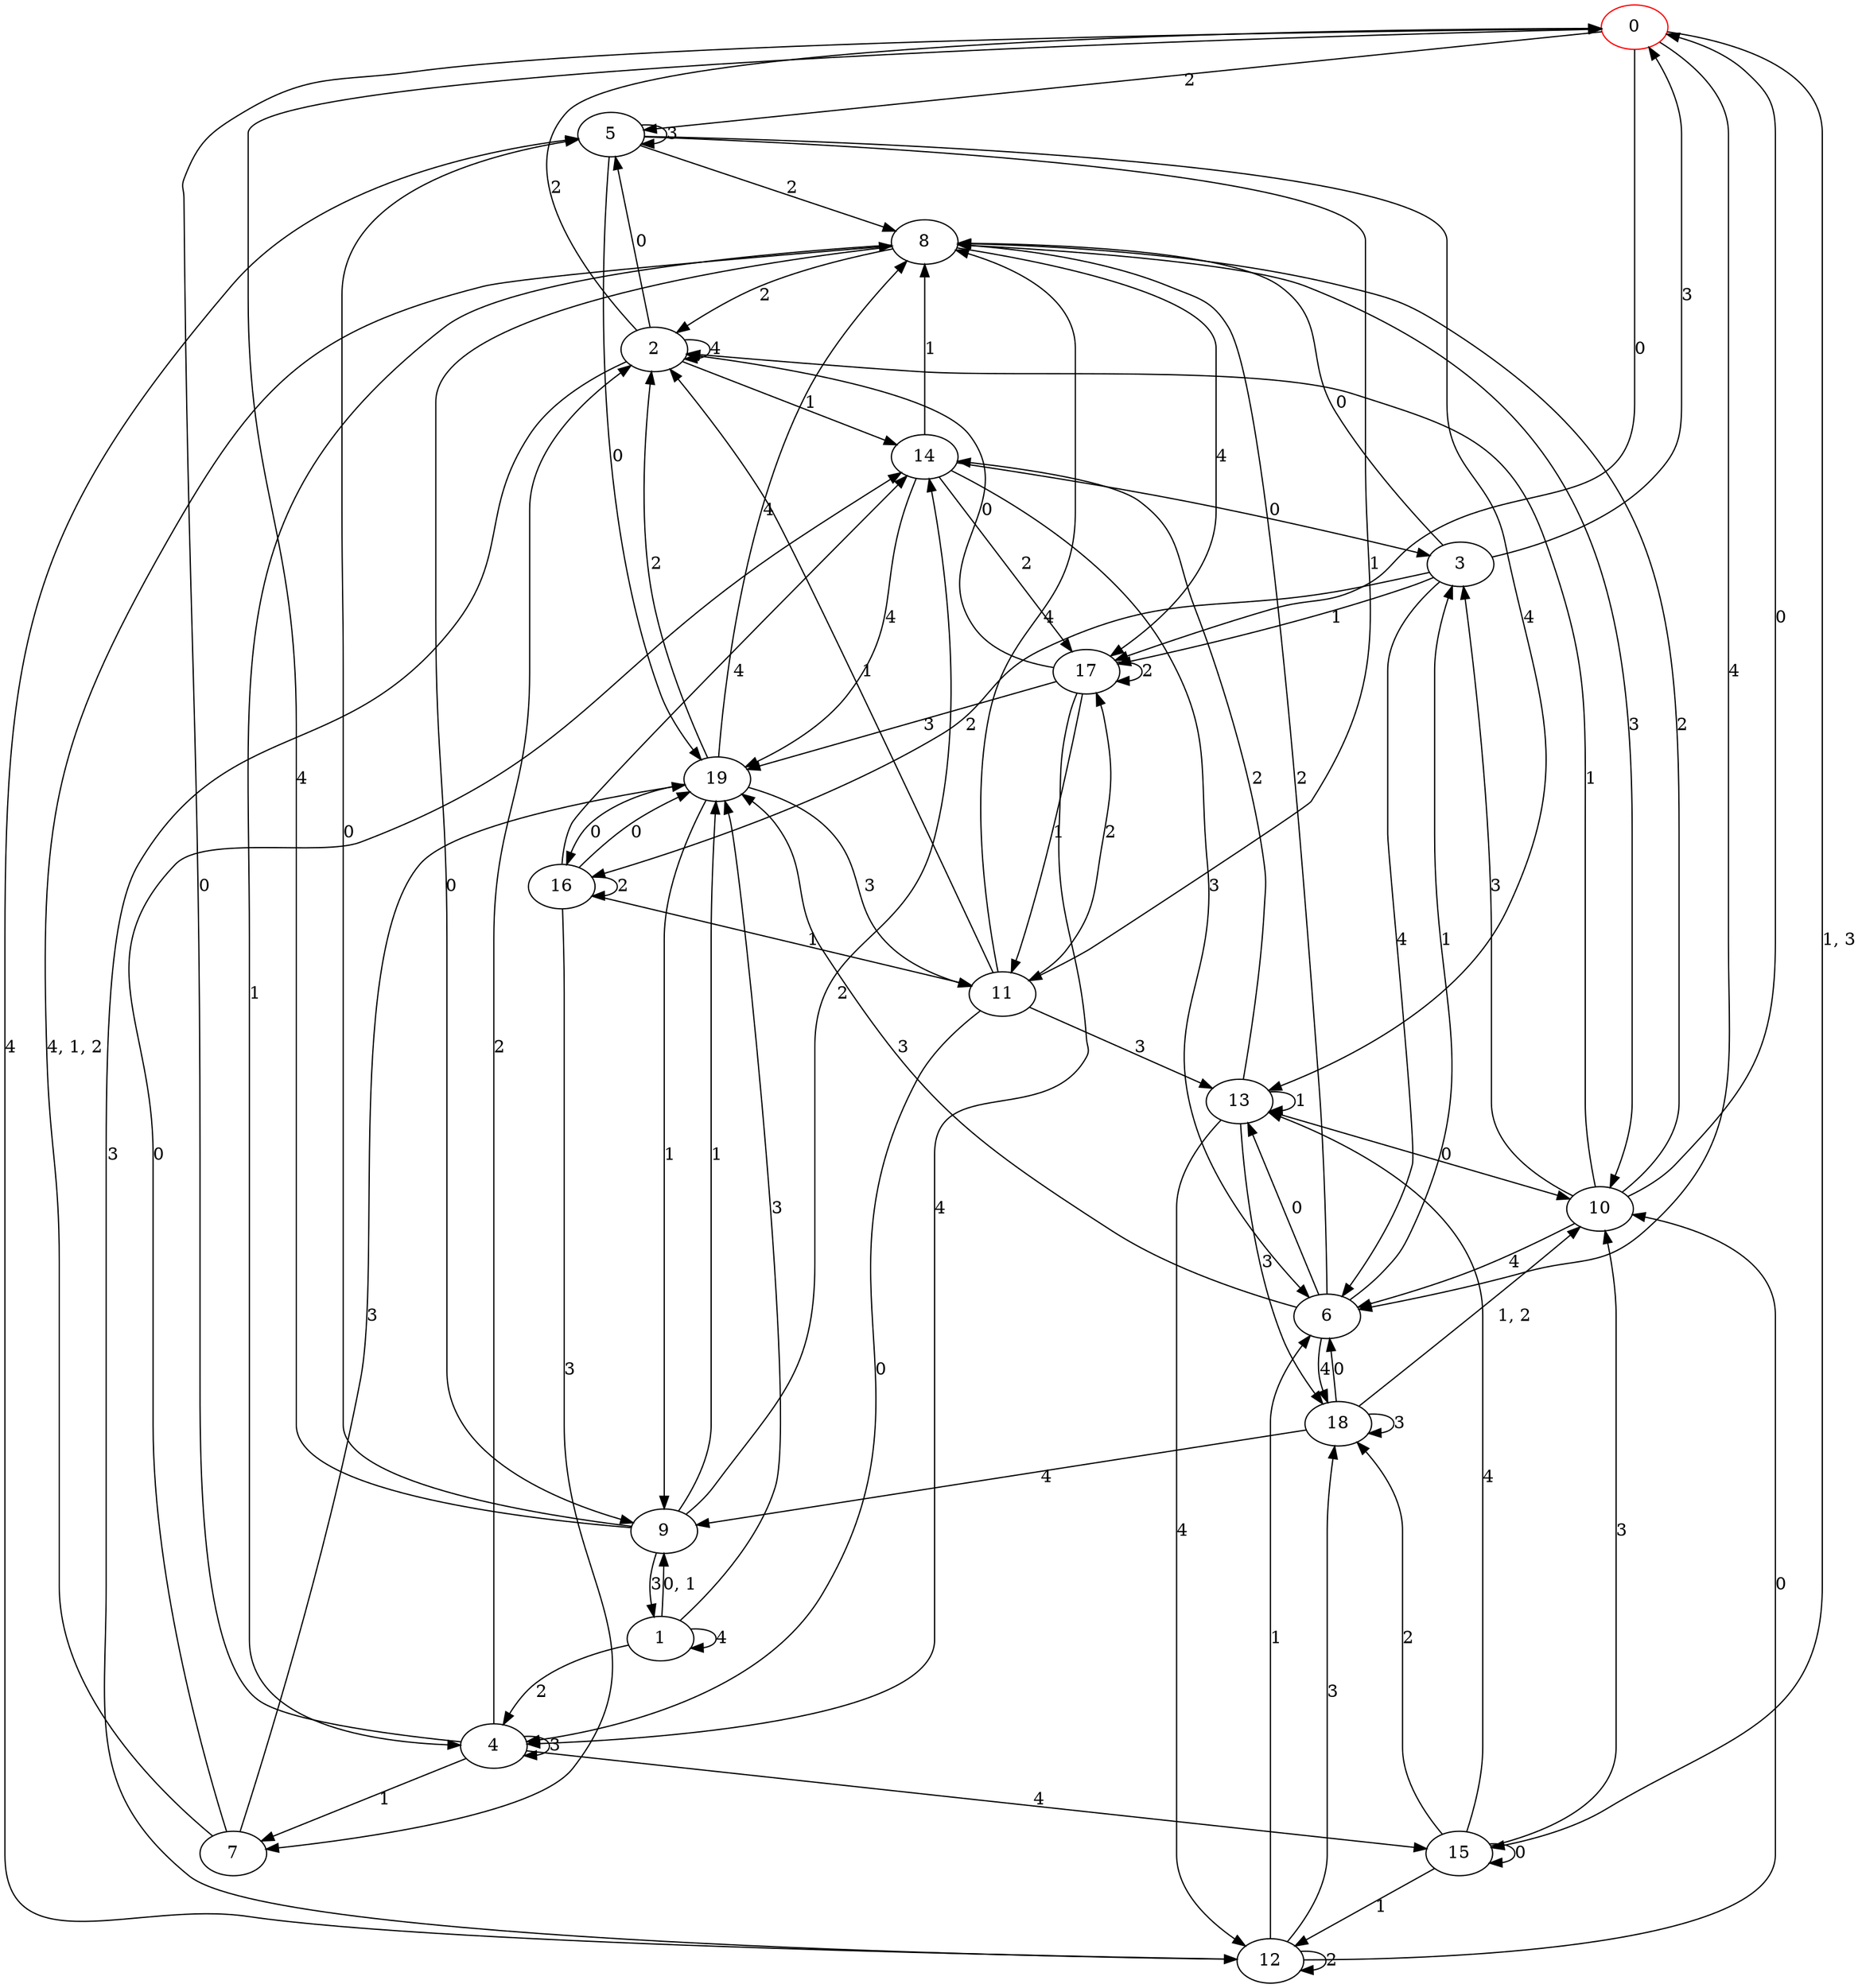 digraph g {
0 [label= "0"] [color="red"];
1 [label= "1"];
2 [label= "2"];
3 [label= "3"];
4 [label= "4"];
5 [label= "5"];
6 [label= "6"];
7 [label= "7"];
8 [label= "8"];
9 [label= "9"];
10 [label= "10"];
11 [label= "11"];
12 [label= "12"];
13 [label= "13"];
14 [label= "14"];
15 [label= "15"];
16 [label= "16"];
17 [label= "17"];
18 [label= "18"];
19 [label= "19"];
0 -> 17[label= "0"];
0 -> 5[label= "2"];
0 -> 6[label= "4"];
1 -> 4[label= "2"];
1 -> 19[label= "3"];
1 -> 1[label= "4"];
2 -> 5[label= "0"];
2 -> 14[label= "1"];
2 -> 0[label= "2"];
2 -> 12[label= "3"];
2 -> 2[label= "4"];
3 -> 8[label= "0"];
3 -> 17[label= "1"];
3 -> 16[label= "2"];
3 -> 0[label= "3"];
3 -> 6[label= "4"];
4 -> 0[label= "0"];
4 -> 7[label= "1"];
4 -> 2[label= "2"];
4 -> 4[label= "3"];
4 -> 15[label= "4"];
5 -> 19[label= "0"];
5 -> 11[label= "1"];
5 -> 8[label= "2"];
5 -> 5[label= "3"];
5 -> 13[label= "4"];
6 -> 13[label= "0"];
6 -> 3[label= "1"];
6 -> 8[label= "2"];
6 -> 19[label= "3"];
6 -> 18[label= "4"];
7 -> 14[label= "0"];
7 -> 19[label= "3"];
8 -> 9[label= "0"];
8 -> 4[label= "1"];
8 -> 2[label= "2"];
8 -> 10[label= "3"];
8 -> 17[label= "4"];
9 -> 5[label= "0"];
9 -> 19[label= "1"];
9 -> 14[label= "2"];
9 -> 1[label= "3"];
9 -> 0[label= "4"];
10 -> 0[label= "0"];
10 -> 2[label= "1"];
10 -> 8[label= "2"];
10 -> 3[label= "3"];
10 -> 6[label= "4"];
11 -> 4[label= "0"];
11 -> 2[label= "1"];
11 -> 17[label= "2"];
11 -> 13[label= "3"];
11 -> 8[label= "4"];
12 -> 10[label= "0"];
12 -> 6[label= "1"];
12 -> 12[label= "2"];
12 -> 18[label= "3"];
12 -> 5[label= "4"];
13 -> 10[label= "0"];
13 -> 13[label= "1"];
13 -> 14[label= "2"];
13 -> 18[label= "3"];
13 -> 12[label= "4"];
14 -> 3[label= "0"];
14 -> 8[label= "1"];
14 -> 17[label= "2"];
14 -> 6[label= "3"];
14 -> 19[label= "4"];
15 -> 15[label= "0"];
15 -> 12[label= "1"];
15 -> 18[label= "2"];
15 -> 10[label= "3"];
15 -> 13[label= "4"];
16 -> 19[label= "0"];
16 -> 11[label= "1"];
16 -> 16[label= "2"];
16 -> 7[label= "3"];
16 -> 14[label= "4"];
17 -> 2[label= "0"];
17 -> 11[label= "1"];
17 -> 17[label= "2"];
17 -> 19[label= "3"];
17 -> 4[label= "4"];
18 -> 6[label= "0"];
18 -> 18[label= "3"];
18 -> 9[label= "4"];
19 -> 16[label= "0"];
19 -> 9[label= "1"];
19 -> 2[label= "2"];
19 -> 11[label= "3"];
19 -> 8[label= "4"];
0 -> 15[label= "1, 3"];
1 -> 9[label= "0, 1"];
7 -> 8[label= "4, 1, 2"];
18 -> 10[label= "1, 2"];
}
